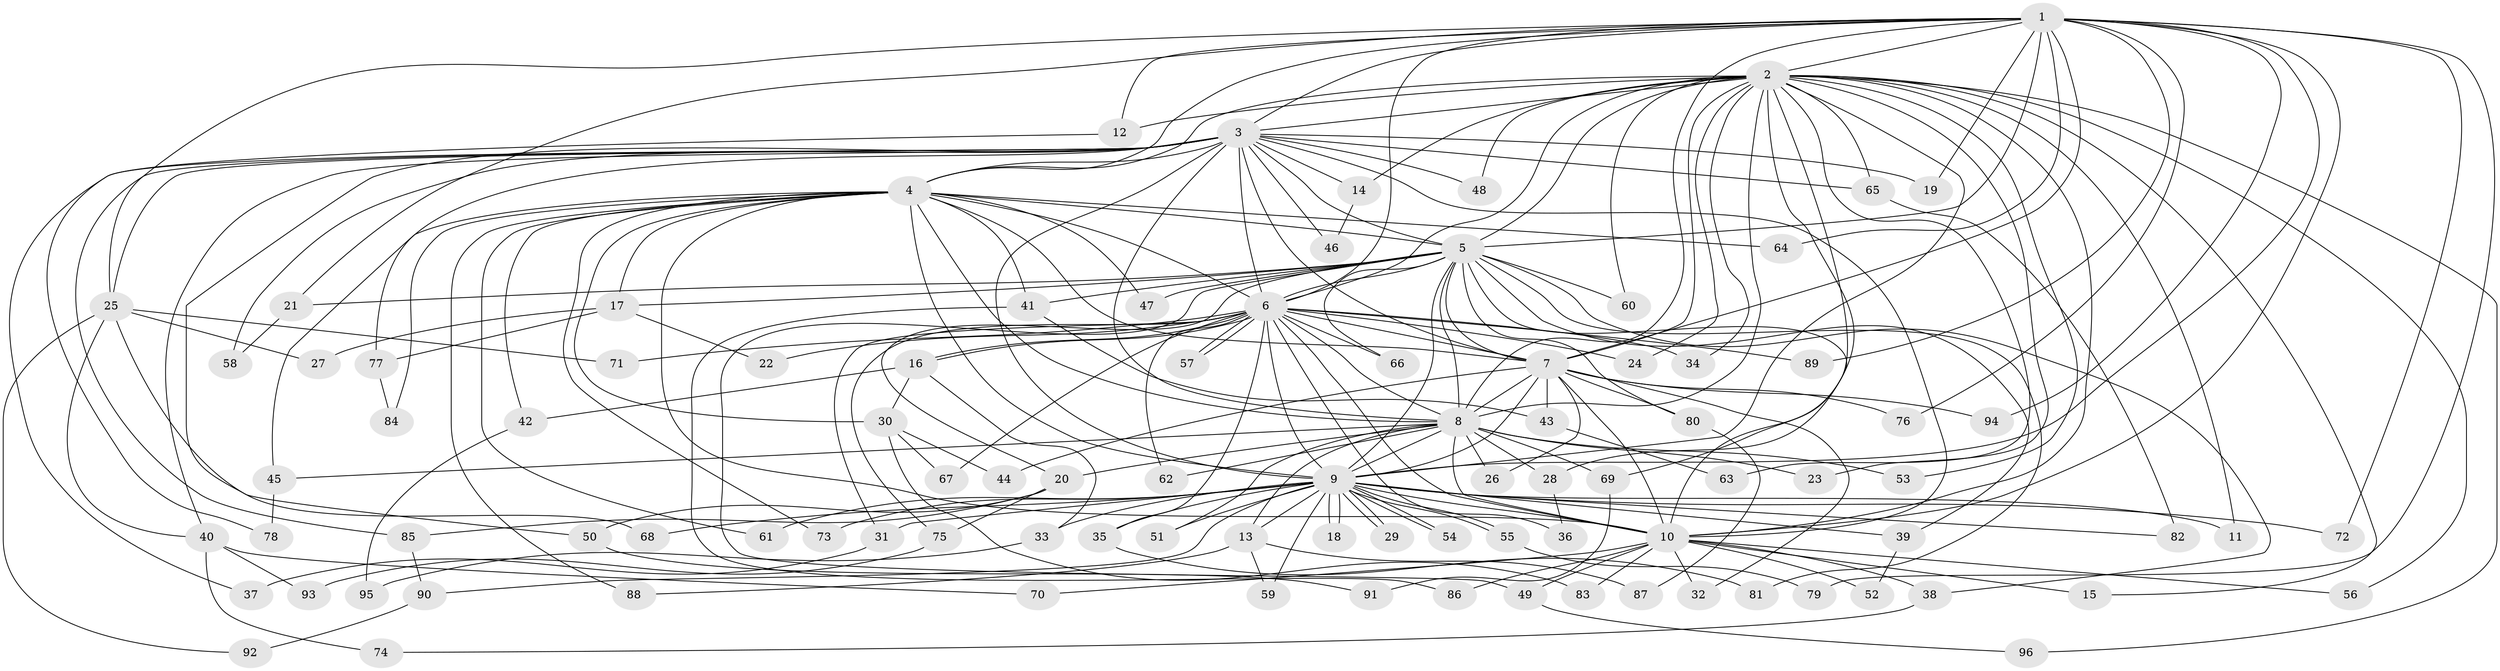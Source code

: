 // Generated by graph-tools (version 1.1) at 2025/49/03/09/25 03:49:39]
// undirected, 96 vertices, 217 edges
graph export_dot {
graph [start="1"]
  node [color=gray90,style=filled];
  1;
  2;
  3;
  4;
  5;
  6;
  7;
  8;
  9;
  10;
  11;
  12;
  13;
  14;
  15;
  16;
  17;
  18;
  19;
  20;
  21;
  22;
  23;
  24;
  25;
  26;
  27;
  28;
  29;
  30;
  31;
  32;
  33;
  34;
  35;
  36;
  37;
  38;
  39;
  40;
  41;
  42;
  43;
  44;
  45;
  46;
  47;
  48;
  49;
  50;
  51;
  52;
  53;
  54;
  55;
  56;
  57;
  58;
  59;
  60;
  61;
  62;
  63;
  64;
  65;
  66;
  67;
  68;
  69;
  70;
  71;
  72;
  73;
  74;
  75;
  76;
  77;
  78;
  79;
  80;
  81;
  82;
  83;
  84;
  85;
  86;
  87;
  88;
  89;
  90;
  91;
  92;
  93;
  94;
  95;
  96;
  1 -- 2;
  1 -- 3;
  1 -- 4;
  1 -- 5;
  1 -- 6;
  1 -- 7;
  1 -- 8;
  1 -- 9;
  1 -- 10;
  1 -- 12;
  1 -- 19;
  1 -- 21;
  1 -- 25;
  1 -- 64;
  1 -- 72;
  1 -- 76;
  1 -- 79;
  1 -- 89;
  1 -- 94;
  2 -- 3;
  2 -- 4;
  2 -- 5;
  2 -- 6;
  2 -- 7;
  2 -- 8;
  2 -- 9;
  2 -- 10;
  2 -- 11;
  2 -- 12;
  2 -- 14;
  2 -- 15;
  2 -- 23;
  2 -- 24;
  2 -- 28;
  2 -- 34;
  2 -- 48;
  2 -- 53;
  2 -- 56;
  2 -- 60;
  2 -- 63;
  2 -- 65;
  2 -- 69;
  2 -- 96;
  3 -- 4;
  3 -- 5;
  3 -- 6;
  3 -- 7;
  3 -- 8;
  3 -- 9;
  3 -- 10;
  3 -- 14;
  3 -- 19;
  3 -- 25;
  3 -- 37;
  3 -- 40;
  3 -- 46;
  3 -- 48;
  3 -- 50;
  3 -- 58;
  3 -- 65;
  3 -- 77;
  3 -- 85;
  4 -- 5;
  4 -- 6;
  4 -- 7;
  4 -- 8;
  4 -- 9;
  4 -- 10;
  4 -- 17;
  4 -- 30;
  4 -- 41;
  4 -- 42;
  4 -- 45;
  4 -- 47;
  4 -- 61;
  4 -- 64;
  4 -- 73;
  4 -- 84;
  4 -- 88;
  5 -- 6;
  5 -- 7;
  5 -- 8;
  5 -- 9;
  5 -- 10;
  5 -- 17;
  5 -- 20;
  5 -- 21;
  5 -- 38;
  5 -- 39;
  5 -- 41;
  5 -- 47;
  5 -- 49;
  5 -- 60;
  5 -- 66;
  5 -- 80;
  5 -- 81;
  6 -- 7;
  6 -- 8;
  6 -- 9;
  6 -- 10;
  6 -- 16;
  6 -- 16;
  6 -- 22;
  6 -- 24;
  6 -- 31;
  6 -- 34;
  6 -- 35;
  6 -- 36;
  6 -- 57;
  6 -- 57;
  6 -- 62;
  6 -- 66;
  6 -- 67;
  6 -- 71;
  6 -- 75;
  6 -- 89;
  7 -- 8;
  7 -- 9;
  7 -- 10;
  7 -- 26;
  7 -- 32;
  7 -- 43;
  7 -- 44;
  7 -- 76;
  7 -- 80;
  7 -- 94;
  8 -- 9;
  8 -- 10;
  8 -- 13;
  8 -- 20;
  8 -- 23;
  8 -- 26;
  8 -- 28;
  8 -- 45;
  8 -- 51;
  8 -- 53;
  8 -- 62;
  8 -- 69;
  9 -- 10;
  9 -- 11;
  9 -- 13;
  9 -- 18;
  9 -- 18;
  9 -- 29;
  9 -- 29;
  9 -- 31;
  9 -- 33;
  9 -- 35;
  9 -- 39;
  9 -- 51;
  9 -- 54;
  9 -- 54;
  9 -- 55;
  9 -- 55;
  9 -- 59;
  9 -- 61;
  9 -- 68;
  9 -- 72;
  9 -- 73;
  9 -- 82;
  9 -- 90;
  10 -- 15;
  10 -- 32;
  10 -- 38;
  10 -- 49;
  10 -- 52;
  10 -- 56;
  10 -- 70;
  10 -- 83;
  10 -- 86;
  12 -- 78;
  13 -- 59;
  13 -- 87;
  13 -- 88;
  14 -- 46;
  16 -- 30;
  16 -- 33;
  16 -- 42;
  17 -- 22;
  17 -- 27;
  17 -- 77;
  20 -- 50;
  20 -- 75;
  20 -- 85;
  21 -- 58;
  25 -- 27;
  25 -- 40;
  25 -- 68;
  25 -- 71;
  25 -- 92;
  28 -- 36;
  30 -- 44;
  30 -- 67;
  30 -- 83;
  31 -- 37;
  33 -- 95;
  35 -- 81;
  38 -- 74;
  39 -- 52;
  40 -- 70;
  40 -- 74;
  40 -- 93;
  41 -- 43;
  41 -- 86;
  42 -- 95;
  43 -- 63;
  45 -- 78;
  49 -- 96;
  50 -- 91;
  55 -- 79;
  65 -- 82;
  69 -- 91;
  75 -- 93;
  77 -- 84;
  80 -- 87;
  85 -- 90;
  90 -- 92;
}
